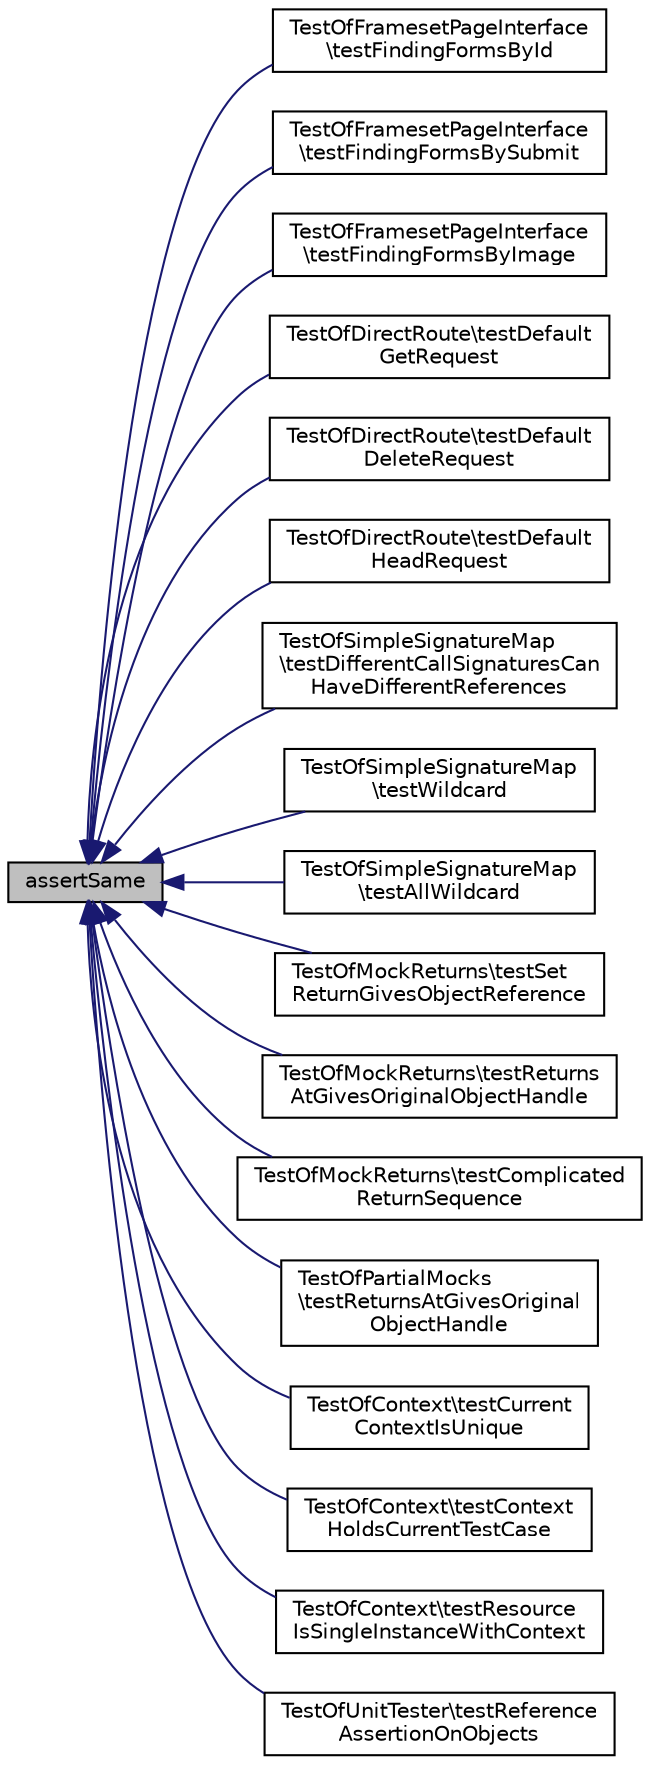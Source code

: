 digraph "assertSame"
{
  edge [fontname="Helvetica",fontsize="10",labelfontname="Helvetica",labelfontsize="10"];
  node [fontname="Helvetica",fontsize="10",shape=record];
  rankdir="LR";
  Node1 [label="assertSame",height=0.2,width=0.4,color="black", fillcolor="grey75", style="filled" fontcolor="black"];
  Node1 -> Node2 [dir="back",color="midnightblue",fontsize="10",style="solid",fontname="Helvetica"];
  Node2 [label="TestOfFramesetPageInterface\l\\testFindingFormsById",height=0.2,width=0.4,color="black", fillcolor="white", style="filled",URL="$class_test_of_frameset_page_interface.html#aeec7029ccbee1c7538e8e80b0f6fb004"];
  Node1 -> Node3 [dir="back",color="midnightblue",fontsize="10",style="solid",fontname="Helvetica"];
  Node3 [label="TestOfFramesetPageInterface\l\\testFindingFormsBySubmit",height=0.2,width=0.4,color="black", fillcolor="white", style="filled",URL="$class_test_of_frameset_page_interface.html#a81f4279047801889bd92a80c8ff28cd7"];
  Node1 -> Node4 [dir="back",color="midnightblue",fontsize="10",style="solid",fontname="Helvetica"];
  Node4 [label="TestOfFramesetPageInterface\l\\testFindingFormsByImage",height=0.2,width=0.4,color="black", fillcolor="white", style="filled",URL="$class_test_of_frameset_page_interface.html#ad421ba3d62a4602e88fd8a176cc69089"];
  Node1 -> Node5 [dir="back",color="midnightblue",fontsize="10",style="solid",fontname="Helvetica"];
  Node5 [label="TestOfDirectRoute\\testDefault\lGetRequest",height=0.2,width=0.4,color="black", fillcolor="white", style="filled",URL="$class_test_of_direct_route.html#a687d36ddfb867c9f9ce7e0875c654e9a"];
  Node1 -> Node6 [dir="back",color="midnightblue",fontsize="10",style="solid",fontname="Helvetica"];
  Node6 [label="TestOfDirectRoute\\testDefault\lDeleteRequest",height=0.2,width=0.4,color="black", fillcolor="white", style="filled",URL="$class_test_of_direct_route.html#a9ecd086ce303f7c21915bcc97e7ab8f2"];
  Node1 -> Node7 [dir="back",color="midnightblue",fontsize="10",style="solid",fontname="Helvetica"];
  Node7 [label="TestOfDirectRoute\\testDefault\lHeadRequest",height=0.2,width=0.4,color="black", fillcolor="white", style="filled",URL="$class_test_of_direct_route.html#a461596e1ff4303a337d855b909bc437c"];
  Node1 -> Node8 [dir="back",color="midnightblue",fontsize="10",style="solid",fontname="Helvetica"];
  Node8 [label="TestOfSimpleSignatureMap\l\\testDifferentCallSignaturesCan\lHaveDifferentReferences",height=0.2,width=0.4,color="black", fillcolor="white", style="filled",URL="$class_test_of_simple_signature_map.html#a40611de64931ef900a06fde0b782bdc6"];
  Node1 -> Node9 [dir="back",color="midnightblue",fontsize="10",style="solid",fontname="Helvetica"];
  Node9 [label="TestOfSimpleSignatureMap\l\\testWildcard",height=0.2,width=0.4,color="black", fillcolor="white", style="filled",URL="$class_test_of_simple_signature_map.html#a967278619327e3d6134a065298f70a13"];
  Node1 -> Node10 [dir="back",color="midnightblue",fontsize="10",style="solid",fontname="Helvetica"];
  Node10 [label="TestOfSimpleSignatureMap\l\\testAllWildcard",height=0.2,width=0.4,color="black", fillcolor="white", style="filled",URL="$class_test_of_simple_signature_map.html#a32c6a30c178b21681ad399e6fabac95e"];
  Node1 -> Node11 [dir="back",color="midnightblue",fontsize="10",style="solid",fontname="Helvetica"];
  Node11 [label="TestOfMockReturns\\testSet\lReturnGivesObjectReference",height=0.2,width=0.4,color="black", fillcolor="white", style="filled",URL="$class_test_of_mock_returns.html#a8d8243cd8d5f745d4255f87923086bfd"];
  Node1 -> Node12 [dir="back",color="midnightblue",fontsize="10",style="solid",fontname="Helvetica"];
  Node12 [label="TestOfMockReturns\\testReturns\lAtGivesOriginalObjectHandle",height=0.2,width=0.4,color="black", fillcolor="white", style="filled",URL="$class_test_of_mock_returns.html#a65d20b7ba7ba8fdc7d92b21650891a43"];
  Node1 -> Node13 [dir="back",color="midnightblue",fontsize="10",style="solid",fontname="Helvetica"];
  Node13 [label="TestOfMockReturns\\testComplicated\lReturnSequence",height=0.2,width=0.4,color="black", fillcolor="white", style="filled",URL="$class_test_of_mock_returns.html#a30e302c924ffc478355b0d457a088f59"];
  Node1 -> Node14 [dir="back",color="midnightblue",fontsize="10",style="solid",fontname="Helvetica"];
  Node14 [label="TestOfPartialMocks\l\\testReturnsAtGivesOriginal\lObjectHandle",height=0.2,width=0.4,color="black", fillcolor="white", style="filled",URL="$class_test_of_partial_mocks.html#a65d20b7ba7ba8fdc7d92b21650891a43"];
  Node1 -> Node15 [dir="back",color="midnightblue",fontsize="10",style="solid",fontname="Helvetica"];
  Node15 [label="TestOfContext\\testCurrent\lContextIsUnique",height=0.2,width=0.4,color="black", fillcolor="white", style="filled",URL="$class_test_of_context.html#aab75003cd01cb36e41bb56bd4453e956"];
  Node1 -> Node16 [dir="back",color="midnightblue",fontsize="10",style="solid",fontname="Helvetica"];
  Node16 [label="TestOfContext\\testContext\lHoldsCurrentTestCase",height=0.2,width=0.4,color="black", fillcolor="white", style="filled",URL="$class_test_of_context.html#a054bbb7629d759d65e458ca39d3f22be"];
  Node1 -> Node17 [dir="back",color="midnightblue",fontsize="10",style="solid",fontname="Helvetica"];
  Node17 [label="TestOfContext\\testResource\lIsSingleInstanceWithContext",height=0.2,width=0.4,color="black", fillcolor="white", style="filled",URL="$class_test_of_context.html#aa29e3b891ef7a69bb3aeb5a4e31089ec"];
  Node1 -> Node18 [dir="back",color="midnightblue",fontsize="10",style="solid",fontname="Helvetica"];
  Node18 [label="TestOfUnitTester\\testReference\lAssertionOnObjects",height=0.2,width=0.4,color="black", fillcolor="white", style="filled",URL="$class_test_of_unit_tester.html#a4513c55639a7402c6a071b5cf2a4cb1b"];
}

